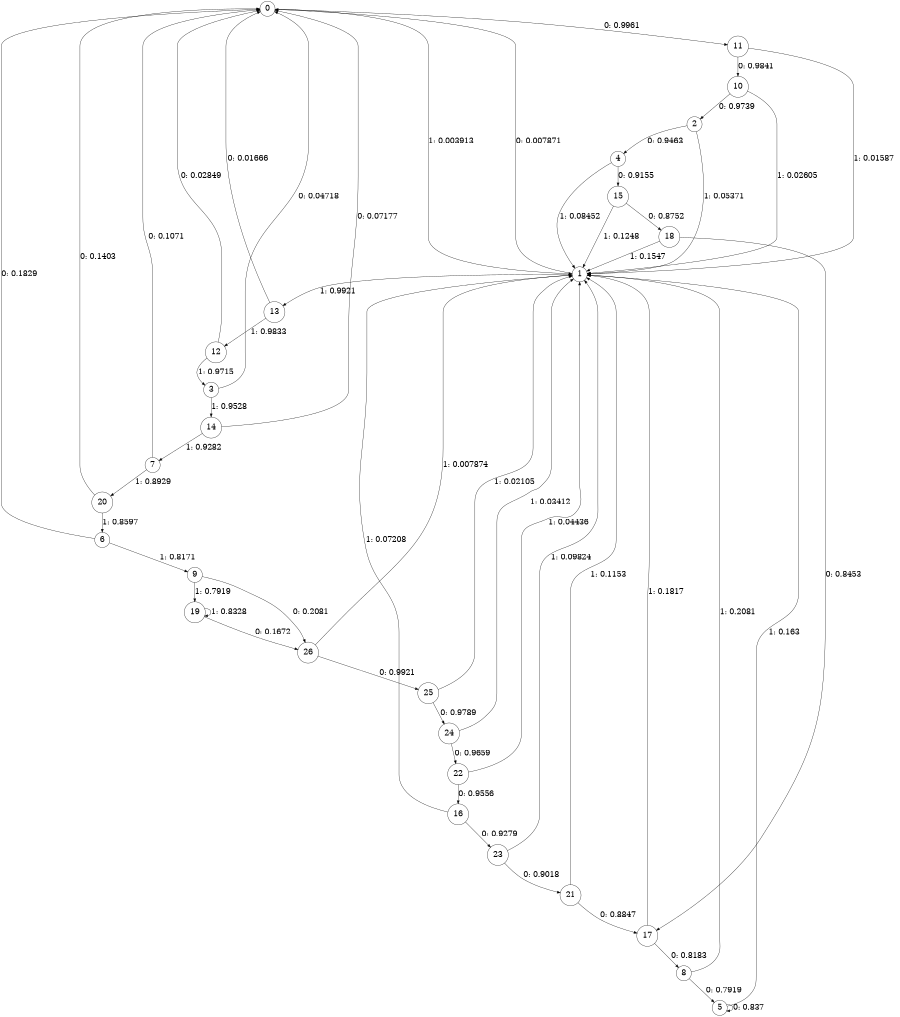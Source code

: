 digraph "ch4_random_source_L16" {
size = "6,8.5";
ratio = "fill";
node [shape = circle];
node [fontsize = 24];
edge [fontsize = 24];
0 -> 11 [label = "0: 0.9961   "];
0 -> 1 [label = "1: 0.003913  "];
1 -> 0 [label = "0: 0.007871  "];
1 -> 13 [label = "1: 0.9921   "];
2 -> 4 [label = "0: 0.9463   "];
2 -> 1 [label = "1: 0.05371  "];
3 -> 0 [label = "0: 0.04718  "];
3 -> 14 [label = "1: 0.9528   "];
4 -> 15 [label = "0: 0.9155   "];
4 -> 1 [label = "1: 0.08452  "];
5 -> 5 [label = "0: 0.837    "];
5 -> 1 [label = "1: 0.163    "];
6 -> 0 [label = "0: 0.1829   "];
6 -> 9 [label = "1: 0.8171   "];
7 -> 0 [label = "0: 0.1071   "];
7 -> 20 [label = "1: 0.8929   "];
8 -> 5 [label = "0: 0.7919   "];
8 -> 1 [label = "1: 0.2081   "];
9 -> 26 [label = "0: 0.2081   "];
9 -> 19 [label = "1: 0.7919   "];
10 -> 2 [label = "0: 0.9739   "];
10 -> 1 [label = "1: 0.02605  "];
11 -> 10 [label = "0: 0.9841   "];
11 -> 1 [label = "1: 0.01587  "];
12 -> 0 [label = "0: 0.02849  "];
12 -> 3 [label = "1: 0.9715   "];
13 -> 0 [label = "0: 0.01666  "];
13 -> 12 [label = "1: 0.9833   "];
14 -> 0 [label = "0: 0.07177  "];
14 -> 7 [label = "1: 0.9282   "];
15 -> 18 [label = "0: 0.8752   "];
15 -> 1 [label = "1: 0.1248   "];
16 -> 23 [label = "0: 0.9279   "];
16 -> 1 [label = "1: 0.07208  "];
17 -> 8 [label = "0: 0.8183   "];
17 -> 1 [label = "1: 0.1817   "];
18 -> 17 [label = "0: 0.8453   "];
18 -> 1 [label = "1: 0.1547   "];
19 -> 26 [label = "0: 0.1672   "];
19 -> 19 [label = "1: 0.8328   "];
20 -> 0 [label = "0: 0.1403   "];
20 -> 6 [label = "1: 0.8597   "];
21 -> 17 [label = "0: 0.8847   "];
21 -> 1 [label = "1: 0.1153   "];
22 -> 16 [label = "0: 0.9556   "];
22 -> 1 [label = "1: 0.04436  "];
23 -> 21 [label = "0: 0.9018   "];
23 -> 1 [label = "1: 0.09824  "];
24 -> 22 [label = "0: 0.9659   "];
24 -> 1 [label = "1: 0.03412  "];
25 -> 24 [label = "0: 0.9789   "];
25 -> 1 [label = "1: 0.02105  "];
26 -> 25 [label = "0: 0.9921   "];
26 -> 1 [label = "1: 0.007874  "];
}
